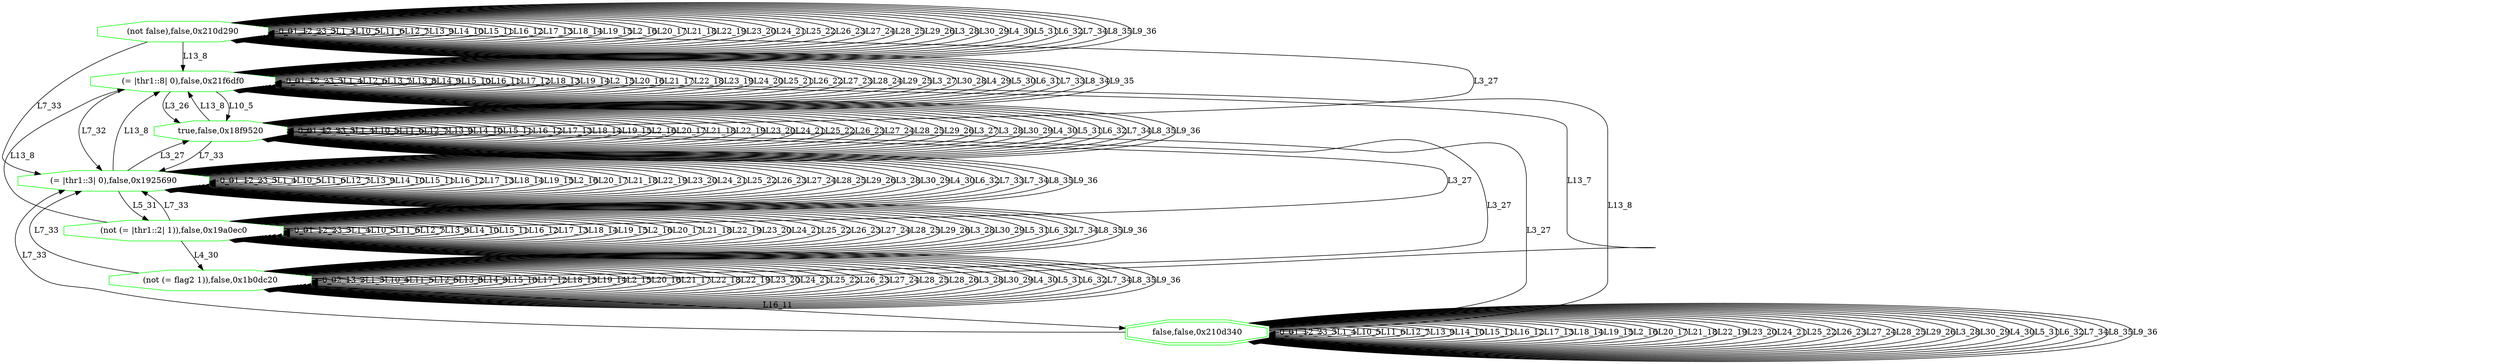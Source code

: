 digraph G {
0[label="(not false),false,0x210d290", color=green,shape=octagon];
1[label="(= |thr1::8| 0),false,0x21f6df0", color=green,shape=octagon];
2[label="true,false,0x18f9520", color=green,shape=octagon];
3[label="(= |thr1::3| 0),false,0x1925690", color=green,shape=octagon];
4[label="(not (= |thr1::2| 1)),false,0x19a0ec0", color=green,shape=octagon];
5[label="(not (= flag2 1)),false,0x1b0dc20", color=green,shape=octagon];
6[label="false,false,0x210d340", color=green,shape=doubleoctagon];
0->0 [label="0_0"];
0->0 [label="1_1"];
0->0 [label="2_2"];
0->0 [label="3_3"];
0->0 [label="L1_4"];
0->0 [label="L10_5"];
0->0 [label="L11_6"];
0->0 [label="L12_7"];
0->1 [label="L13_8"];
0->0 [label="L13_9"];
0->0 [label="L14_10"];
0->0 [label="L15_11"];
0->0 [label="L16_12"];
0->0 [label="L17_13"];
0->0 [label="L18_14"];
0->0 [label="L19_15"];
0->0 [label="L2_16"];
0->0 [label="L20_17"];
0->0 [label="L21_18"];
0->0 [label="L22_19"];
0->0 [label="L23_20"];
0->0 [label="L24_21"];
0->0 [label="L25_22"];
0->0 [label="L26_23"];
0->0 [label="L27_24"];
0->0 [label="L28_25"];
0->0 [label="L29_26"];
0->2 [label="L3_27"];
0->0 [label="L3_28"];
0->0 [label="L30_29"];
0->0 [label="L4_30"];
0->0 [label="L5_31"];
0->0 [label="L6_32"];
0->3 [label="L7_33"];
0->0 [label="L7_34"];
0->0 [label="L8_35"];
0->0 [label="L9_36"];
1->1 [label="0_0"];
1->1 [label="1_1"];
1->1 [label="2_2"];
1->1 [label="3_3"];
1->1 [label="L1_4"];
1->2 [label="L10_5"];
1->1 [label="L12_6"];
1->1 [label="L13_7"];
1->1 [label="L13_8"];
1->1 [label="L14_9"];
1->1 [label="L15_10"];
1->1 [label="L16_11"];
1->1 [label="L17_12"];
1->1 [label="L18_13"];
1->1 [label="L19_14"];
1->1 [label="L2_15"];
1->1 [label="L20_16"];
1->1 [label="L21_17"];
1->1 [label="L22_18"];
1->1 [label="L23_19"];
1->1 [label="L24_20"];
1->1 [label="L25_21"];
1->1 [label="L26_22"];
1->1 [label="L27_23"];
1->1 [label="L28_24"];
1->1 [label="L29_25"];
1->2 [label="L3_26"];
1->1 [label="L3_27"];
1->1 [label="L30_28"];
1->1 [label="L4_29"];
1->1 [label="L5_30"];
1->1 [label="L6_31"];
1->3 [label="L7_32"];
1->1 [label="L7_33"];
1->1 [label="L8_34"];
1->1 [label="L9_35"];
2->2 [label="0_0"];
2->2 [label="1_1"];
2->2 [label="2_2"];
2->2 [label="3_3"];
2->2 [label="L1_4"];
2->2 [label="L10_5"];
2->2 [label="L11_6"];
2->2 [label="L12_7"];
2->1 [label="L13_8"];
2->2 [label="L13_9"];
2->2 [label="L14_10"];
2->2 [label="L15_11"];
2->2 [label="L16_12"];
2->2 [label="L17_13"];
2->2 [label="L18_14"];
2->2 [label="L19_15"];
2->2 [label="L2_16"];
2->2 [label="L20_17"];
2->2 [label="L21_18"];
2->2 [label="L22_19"];
2->2 [label="L23_20"];
2->2 [label="L24_21"];
2->2 [label="L25_22"];
2->2 [label="L26_23"];
2->2 [label="L27_24"];
2->2 [label="L28_25"];
2->2 [label="L29_26"];
2->2 [label="L3_27"];
2->2 [label="L3_28"];
2->2 [label="L30_29"];
2->2 [label="L4_30"];
2->2 [label="L5_31"];
2->2 [label="L6_32"];
2->3 [label="L7_33"];
2->2 [label="L7_34"];
2->2 [label="L8_35"];
2->2 [label="L9_36"];
3->3 [label="0_0"];
3->3 [label="1_1"];
3->3 [label="2_2"];
3->3 [label="3_3"];
3->3 [label="L1_4"];
3->3 [label="L10_5"];
3->3 [label="L11_6"];
3->3 [label="L12_7"];
3->1 [label="L13_8"];
3->3 [label="L13_9"];
3->3 [label="L14_10"];
3->3 [label="L15_11"];
3->3 [label="L16_12"];
3->3 [label="L17_13"];
3->3 [label="L18_14"];
3->3 [label="L19_15"];
3->3 [label="L2_16"];
3->3 [label="L20_17"];
3->3 [label="L21_18"];
3->3 [label="L22_19"];
3->3 [label="L23_20"];
3->3 [label="L24_21"];
3->3 [label="L25_22"];
3->3 [label="L26_23"];
3->3 [label="L27_24"];
3->3 [label="L28_25"];
3->3 [label="L29_26"];
3->2 [label="L3_27"];
3->3 [label="L3_28"];
3->3 [label="L30_29"];
3->3 [label="L4_30"];
3->4 [label="L5_31"];
3->3 [label="L6_32"];
3->3 [label="L7_33"];
3->3 [label="L7_34"];
3->3 [label="L8_35"];
3->3 [label="L9_36"];
4->4 [label="0_0"];
4->4 [label="1_1"];
4->4 [label="2_2"];
4->4 [label="3_3"];
4->4 [label="L1_4"];
4->4 [label="L10_5"];
4->4 [label="L11_6"];
4->4 [label="L12_7"];
4->1 [label="L13_8"];
4->4 [label="L13_9"];
4->4 [label="L14_10"];
4->4 [label="L15_11"];
4->4 [label="L16_12"];
4->4 [label="L17_13"];
4->4 [label="L18_14"];
4->4 [label="L19_15"];
4->4 [label="L2_16"];
4->4 [label="L20_17"];
4->4 [label="L21_18"];
4->4 [label="L22_19"];
4->4 [label="L23_20"];
4->4 [label="L24_21"];
4->4 [label="L25_22"];
4->4 [label="L26_23"];
4->4 [label="L27_24"];
4->4 [label="L28_25"];
4->4 [label="L29_26"];
4->2 [label="L3_27"];
4->4 [label="L3_28"];
4->4 [label="L30_29"];
4->5 [label="L4_30"];
4->4 [label="L5_31"];
4->4 [label="L6_32"];
4->3 [label="L7_33"];
4->4 [label="L7_34"];
4->4 [label="L8_35"];
4->4 [label="L9_36"];
5->5 [label="0_0"];
5->5 [label="2_1"];
5->5 [label="3_2"];
5->5 [label="L1_3"];
5->5 [label="L10_4"];
5->5 [label="L11_5"];
5->5 [label="L12_6"];
5->1 [label="L13_7"];
5->5 [label="L13_8"];
5->5 [label="L14_9"];
5->5 [label="L15_10"];
5->6 [label="L16_11"];
5->5 [label="L17_12"];
5->5 [label="L18_13"];
5->5 [label="L19_14"];
5->5 [label="L2_15"];
5->5 [label="L20_16"];
5->5 [label="L21_17"];
5->5 [label="L22_18"];
5->5 [label="L22_19"];
5->5 [label="L23_20"];
5->5 [label="L24_21"];
5->5 [label="L25_22"];
5->5 [label="L26_23"];
5->5 [label="L27_24"];
5->5 [label="L28_25"];
5->5 [label="L28_26"];
5->2 [label="L3_27"];
5->5 [label="L3_28"];
5->5 [label="L30_29"];
5->5 [label="L4_30"];
5->5 [label="L5_31"];
5->5 [label="L6_32"];
5->3 [label="L7_33"];
5->5 [label="L7_34"];
5->5 [label="L8_35"];
5->5 [label="L9_36"];
6->6 [label="0_0"];
6->6 [label="1_1"];
6->6 [label="2_2"];
6->6 [label="3_3"];
6->6 [label="L1_4"];
6->6 [label="L10_5"];
6->6 [label="L11_6"];
6->6 [label="L12_7"];
6->1 [label="L13_8"];
6->6 [label="L13_9"];
6->6 [label="L14_10"];
6->6 [label="L15_11"];
6->6 [label="L16_12"];
6->6 [label="L17_13"];
6->6 [label="L18_14"];
6->6 [label="L19_15"];
6->6 [label="L2_16"];
6->6 [label="L20_17"];
6->6 [label="L21_18"];
6->6 [label="L22_19"];
6->6 [label="L23_20"];
6->6 [label="L24_21"];
6->6 [label="L25_22"];
6->6 [label="L26_23"];
6->6 [label="L27_24"];
6->6 [label="L28_25"];
6->6 [label="L29_26"];
6->2 [label="L3_27"];
6->6 [label="L3_28"];
6->6 [label="L30_29"];
6->6 [label="L4_30"];
6->6 [label="L5_31"];
6->6 [label="L6_32"];
6->3 [label="L7_33"];
6->6 [label="L7_34"];
6->6 [label="L8_35"];
6->6 [label="L9_36"];
}
